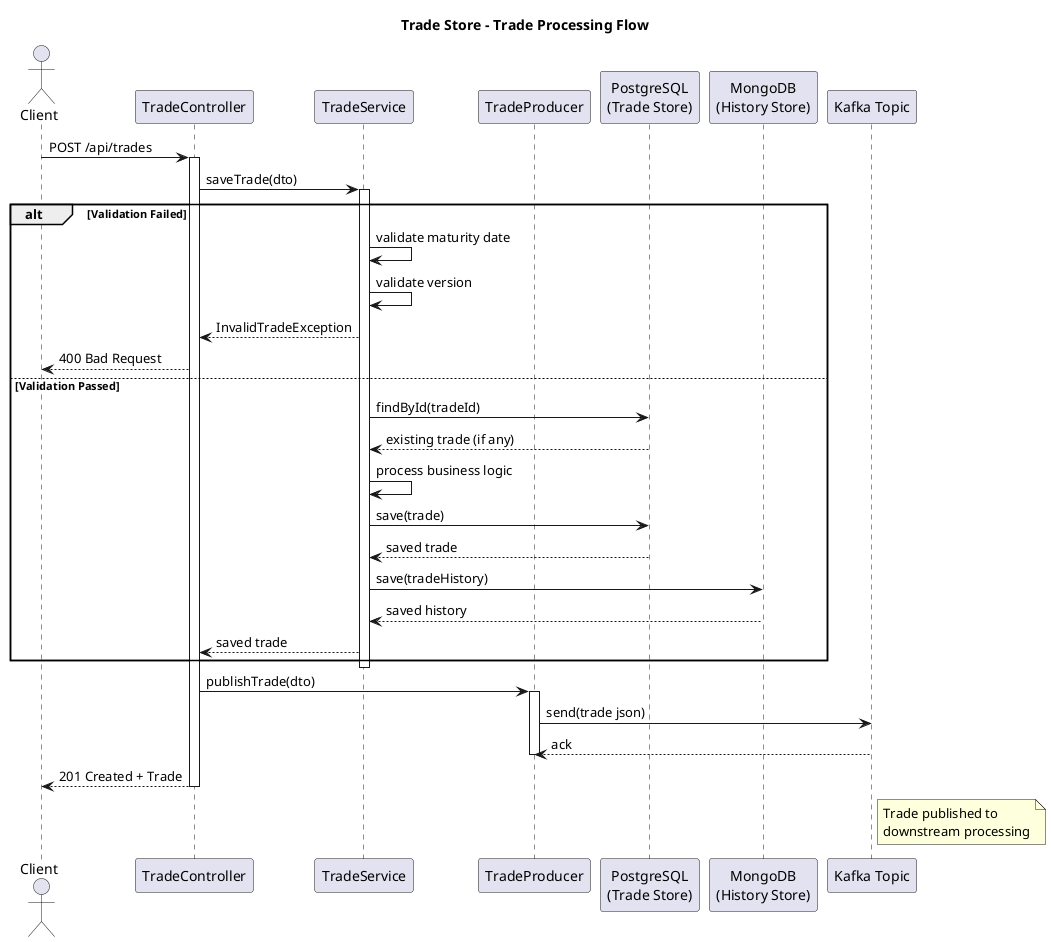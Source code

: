 @startuml Trade Processing Sequence
title Trade Store - Trade Processing Flow

actor Client
participant Controller as "TradeController"
participant Service as "TradeService" 
participant Producer as "TradeProducer"
participant PostgreSQL as "PostgreSQL\n(Trade Store)"
participant MongoDB as "MongoDB\n(History Store)"
participant Kafka as "Kafka Topic"

Client -> Controller: POST /api/trades
activate Controller

Controller -> Service: saveTrade(dto)
activate Service

alt Validation Failed
    Service -> Service: validate maturity date
    Service -> Service: validate version
    Service --> Controller: InvalidTradeException
    Controller --> Client: 400 Bad Request
else Validation Passed
    Service -> PostgreSQL: findById(tradeId)
    PostgreSQL --> Service: existing trade (if any)
    
    Service -> Service: process business logic
    Service -> PostgreSQL: save(trade)
    PostgreSQL --> Service: saved trade
    
    Service -> MongoDB: save(tradeHistory)
    MongoDB --> Service: saved history
    
    Service --> Controller: saved trade
end

deactivate Service

Controller -> Producer: publishTrade(dto)
activate Producer
Producer -> Kafka: send(trade json)
Kafka --> Producer: ack
deactivate Producer

Controller --> Client: 201 Created + Trade
deactivate Controller

note right of Kafka
  Trade published to 
  'trades' topic for 
  downstream processing
end note

@enduml
